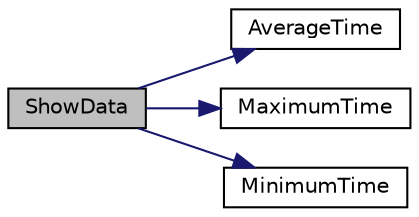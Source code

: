 digraph "ShowData"
{
 // LATEX_PDF_SIZE
  edge [fontname="Helvetica",fontsize="10",labelfontname="Helvetica",labelfontsize="10"];
  node [fontname="Helvetica",fontsize="10",shape=record];
  rankdir="LR";
  Node1 [label="ShowData",height=0.2,width=0.4,color="black", fillcolor="grey75", style="filled", fontcolor="black",tooltip=" "];
  Node1 -> Node2 [color="midnightblue",fontsize="10",style="solid",fontname="Helvetica"];
  Node2 [label="AverageTime",height=0.2,width=0.4,color="black", fillcolor="white", style="filled",URL="$functions_8c.html#a42330b50d2c3fd639d8b3f2673f41272",tooltip=" "];
  Node1 -> Node3 [color="midnightblue",fontsize="10",style="solid",fontname="Helvetica"];
  Node3 [label="MaximumTime",height=0.2,width=0.4,color="black", fillcolor="white", style="filled",URL="$functions_8c.html#ad74708d35bf2c07bd0143f4da7a92095",tooltip=" "];
  Node1 -> Node4 [color="midnightblue",fontsize="10",style="solid",fontname="Helvetica"];
  Node4 [label="MinimumTime",height=0.2,width=0.4,color="black", fillcolor="white", style="filled",URL="$functions_8c.html#a4e294d8a4d2cebb15b07ffd666be17ae",tooltip=" "];
}
